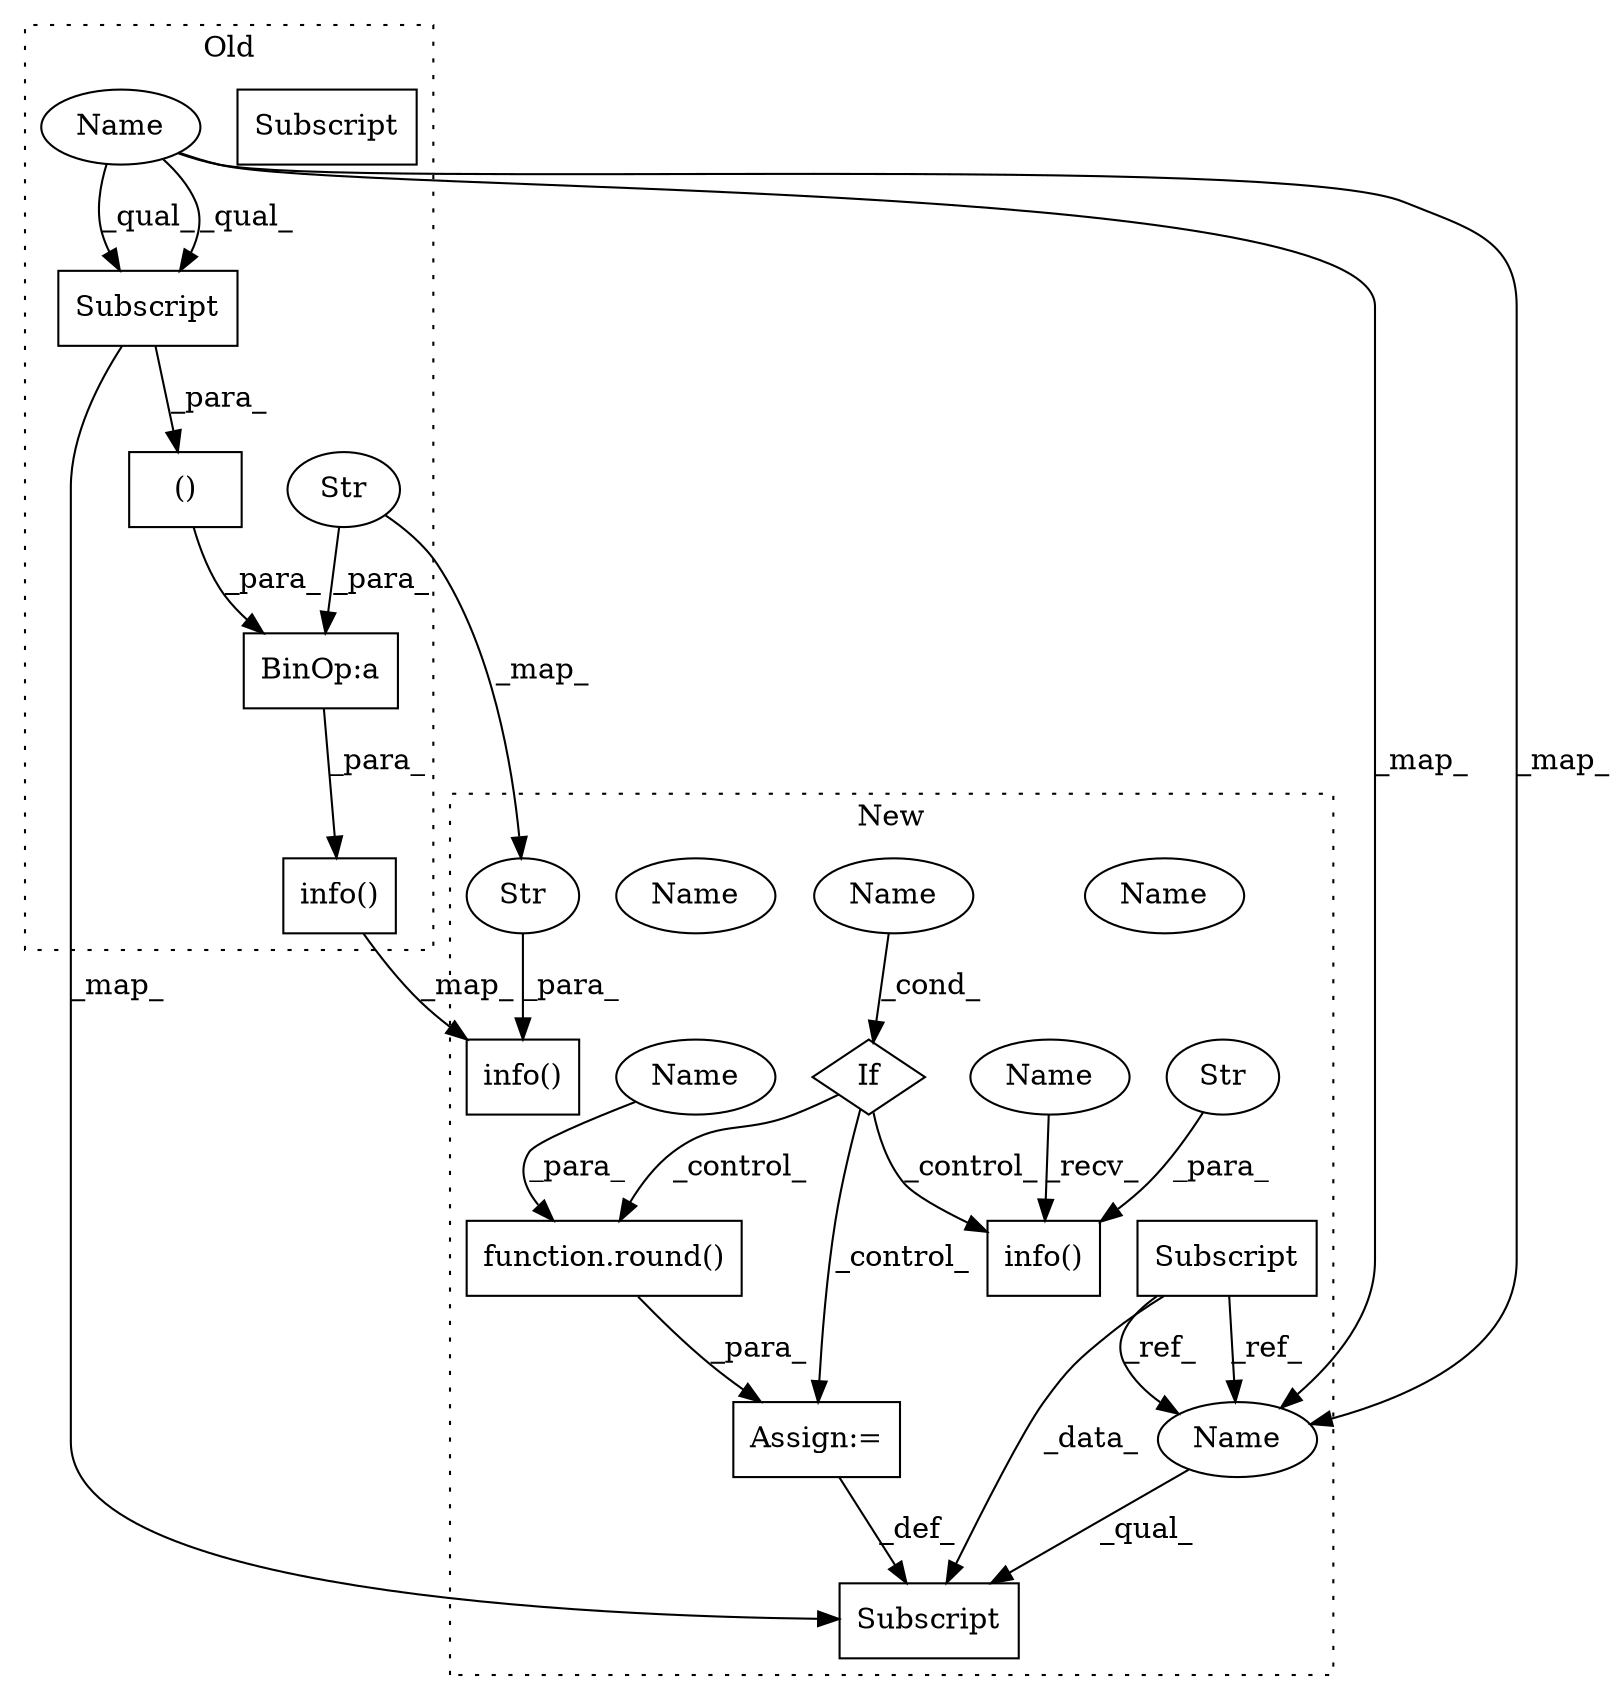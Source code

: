 digraph G {
subgraph cluster0 {
1 [label="()" a="54" s="3185" l="4" shape="box"];
5 [label="Subscript" a="63" s="3170,0" l="15,0" shape="box"];
7 [label="BinOp:a" a="82" s="3166" l="3" shape="box"];
13 [label="info()" a="75" s="3114,3190" l="12,1" shape="box"];
15 [label="Str" a="66" s="3126" l="40" shape="ellipse"];
18 [label="Subscript" a="63" s="3170,0" l="15,0" shape="box"];
19 [label="Name" a="87" s="3170" l="9" shape="ellipse"];
label = "Old";
style="dotted";
}
subgraph cluster1 {
2 [label="function.round()" a="75" s="3392,3405" l="6,1" shape="box"];
3 [label="Assign:=" a="68" s="3389" l="3" shape="box"];
4 [label="If" a="96" s="3264" l="3" shape="diamond"];
6 [label="Subscript" a="63" s="3369,0" l="20,0" shape="box"];
8 [label="info()" a="75" s="3288,3355" l="12,1" shape="box"];
9 [label="Subscript" a="63" s="3212,0" l="15,0" shape="box"];
10 [label="Str" a="66" s="3300" l="55" shape="ellipse"];
11 [label="Name" a="87" s="3267" l="7" shape="ellipse"];
12 [label="info()" a="75" s="3128,3198" l="12,1" shape="box"];
14 [label="Str" a="66" s="3140" l="58" shape="ellipse"];
16 [label="Name" a="87" s="3369" l="9" shape="ellipse"];
17 [label="Name" a="87" s="3288" l="6" shape="ellipse"];
20 [label="Name" a="87" s="3369" l="9" shape="ellipse"];
21 [label="Name" a="87" s="3398" l="7" shape="ellipse"];
22 [label="Name" a="87" s="3267" l="7" shape="ellipse"];
label = "New";
style="dotted";
}
1 -> 7 [label="_para_"];
2 -> 3 [label="_para_"];
3 -> 6 [label="_def_"];
4 -> 8 [label="_control_"];
4 -> 2 [label="_control_"];
4 -> 3 [label="_control_"];
7 -> 13 [label="_para_"];
9 -> 6 [label="_data_"];
9 -> 20 [label="_ref_"];
9 -> 20 [label="_ref_"];
10 -> 8 [label="_para_"];
13 -> 12 [label="_map_"];
14 -> 12 [label="_para_"];
15 -> 14 [label="_map_"];
15 -> 7 [label="_para_"];
17 -> 8 [label="_recv_"];
18 -> 6 [label="_map_"];
18 -> 1 [label="_para_"];
19 -> 18 [label="_qual_"];
19 -> 18 [label="_qual_"];
19 -> 20 [label="_map_"];
19 -> 20 [label="_map_"];
20 -> 6 [label="_qual_"];
21 -> 2 [label="_para_"];
22 -> 4 [label="_cond_"];
}